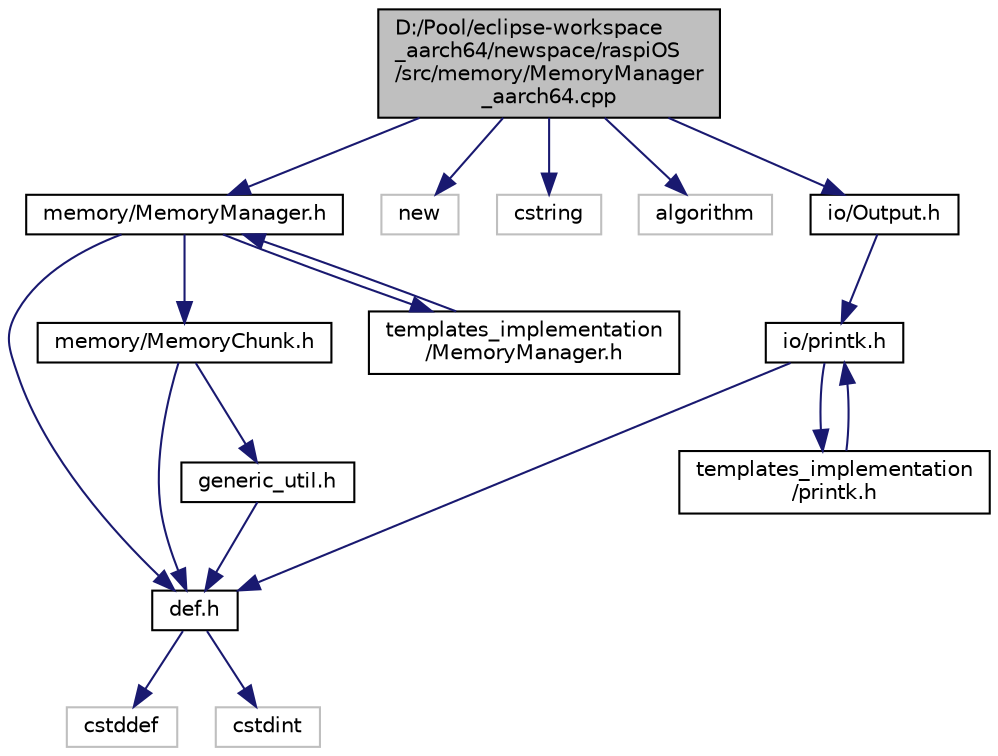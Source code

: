digraph "D:/Pool/eclipse-workspace_aarch64/newspace/raspiOS/src/memory/MemoryManager_aarch64.cpp"
{
  edge [fontname="Helvetica",fontsize="10",labelfontname="Helvetica",labelfontsize="10"];
  node [fontname="Helvetica",fontsize="10",shape=record];
  Node3832 [label="D:/Pool/eclipse-workspace\l_aarch64/newspace/raspiOS\l/src/memory/MemoryManager\l_aarch64.cpp",height=0.2,width=0.4,color="black", fillcolor="grey75", style="filled", fontcolor="black"];
  Node3832 -> Node3833 [color="midnightblue",fontsize="10",style="solid",fontname="Helvetica"];
  Node3833 [label="memory/MemoryManager.h",height=0.2,width=0.4,color="black", fillcolor="white", style="filled",URL="$d6/d76/memory_2_memory_manager_8h.html"];
  Node3833 -> Node3834 [color="midnightblue",fontsize="10",style="solid",fontname="Helvetica"];
  Node3834 [label="def.h",height=0.2,width=0.4,color="black", fillcolor="white", style="filled",URL="$d4/da4/def_8h.html"];
  Node3834 -> Node3835 [color="midnightblue",fontsize="10",style="solid",fontname="Helvetica"];
  Node3835 [label="cstddef",height=0.2,width=0.4,color="grey75", fillcolor="white", style="filled"];
  Node3834 -> Node3836 [color="midnightblue",fontsize="10",style="solid",fontname="Helvetica"];
  Node3836 [label="cstdint",height=0.2,width=0.4,color="grey75", fillcolor="white", style="filled"];
  Node3833 -> Node3837 [color="midnightblue",fontsize="10",style="solid",fontname="Helvetica"];
  Node3837 [label="memory/MemoryChunk.h",height=0.2,width=0.4,color="black", fillcolor="white", style="filled",URL="$d9/df6/_memory_chunk_8h.html"];
  Node3837 -> Node3834 [color="midnightblue",fontsize="10",style="solid",fontname="Helvetica"];
  Node3837 -> Node3838 [color="midnightblue",fontsize="10",style="solid",fontname="Helvetica"];
  Node3838 [label="generic_util.h",height=0.2,width=0.4,color="black", fillcolor="white", style="filled",URL="$d6/d93/generic__util_8h.html"];
  Node3838 -> Node3834 [color="midnightblue",fontsize="10",style="solid",fontname="Helvetica"];
  Node3833 -> Node3839 [color="midnightblue",fontsize="10",style="solid",fontname="Helvetica"];
  Node3839 [label="templates_implementation\l/MemoryManager.h",height=0.2,width=0.4,color="black", fillcolor="white", style="filled",URL="$dd/d2b/templates__implementation_2_memory_manager_8h.html"];
  Node3839 -> Node3833 [color="midnightblue",fontsize="10",style="solid",fontname="Helvetica"];
  Node3832 -> Node3840 [color="midnightblue",fontsize="10",style="solid",fontname="Helvetica"];
  Node3840 [label="new",height=0.2,width=0.4,color="grey75", fillcolor="white", style="filled"];
  Node3832 -> Node3841 [color="midnightblue",fontsize="10",style="solid",fontname="Helvetica"];
  Node3841 [label="cstring",height=0.2,width=0.4,color="grey75", fillcolor="white", style="filled"];
  Node3832 -> Node3842 [color="midnightblue",fontsize="10",style="solid",fontname="Helvetica"];
  Node3842 [label="algorithm",height=0.2,width=0.4,color="grey75", fillcolor="white", style="filled"];
  Node3832 -> Node3843 [color="midnightblue",fontsize="10",style="solid",fontname="Helvetica"];
  Node3843 [label="io/Output.h",height=0.2,width=0.4,color="black", fillcolor="white", style="filled",URL="$d6/d77/_output_8h.html"];
  Node3843 -> Node3844 [color="midnightblue",fontsize="10",style="solid",fontname="Helvetica"];
  Node3844 [label="io/printk.h",height=0.2,width=0.4,color="black", fillcolor="white", style="filled",URL="$dd/d17/io_2printk_8h.html"];
  Node3844 -> Node3834 [color="midnightblue",fontsize="10",style="solid",fontname="Helvetica"];
  Node3844 -> Node3845 [color="midnightblue",fontsize="10",style="solid",fontname="Helvetica"];
  Node3845 [label="templates_implementation\l/printk.h",height=0.2,width=0.4,color="black", fillcolor="white", style="filled",URL="$d7/d95/templates__implementation_2printk_8h.html"];
  Node3845 -> Node3844 [color="midnightblue",fontsize="10",style="solid",fontname="Helvetica"];
}

